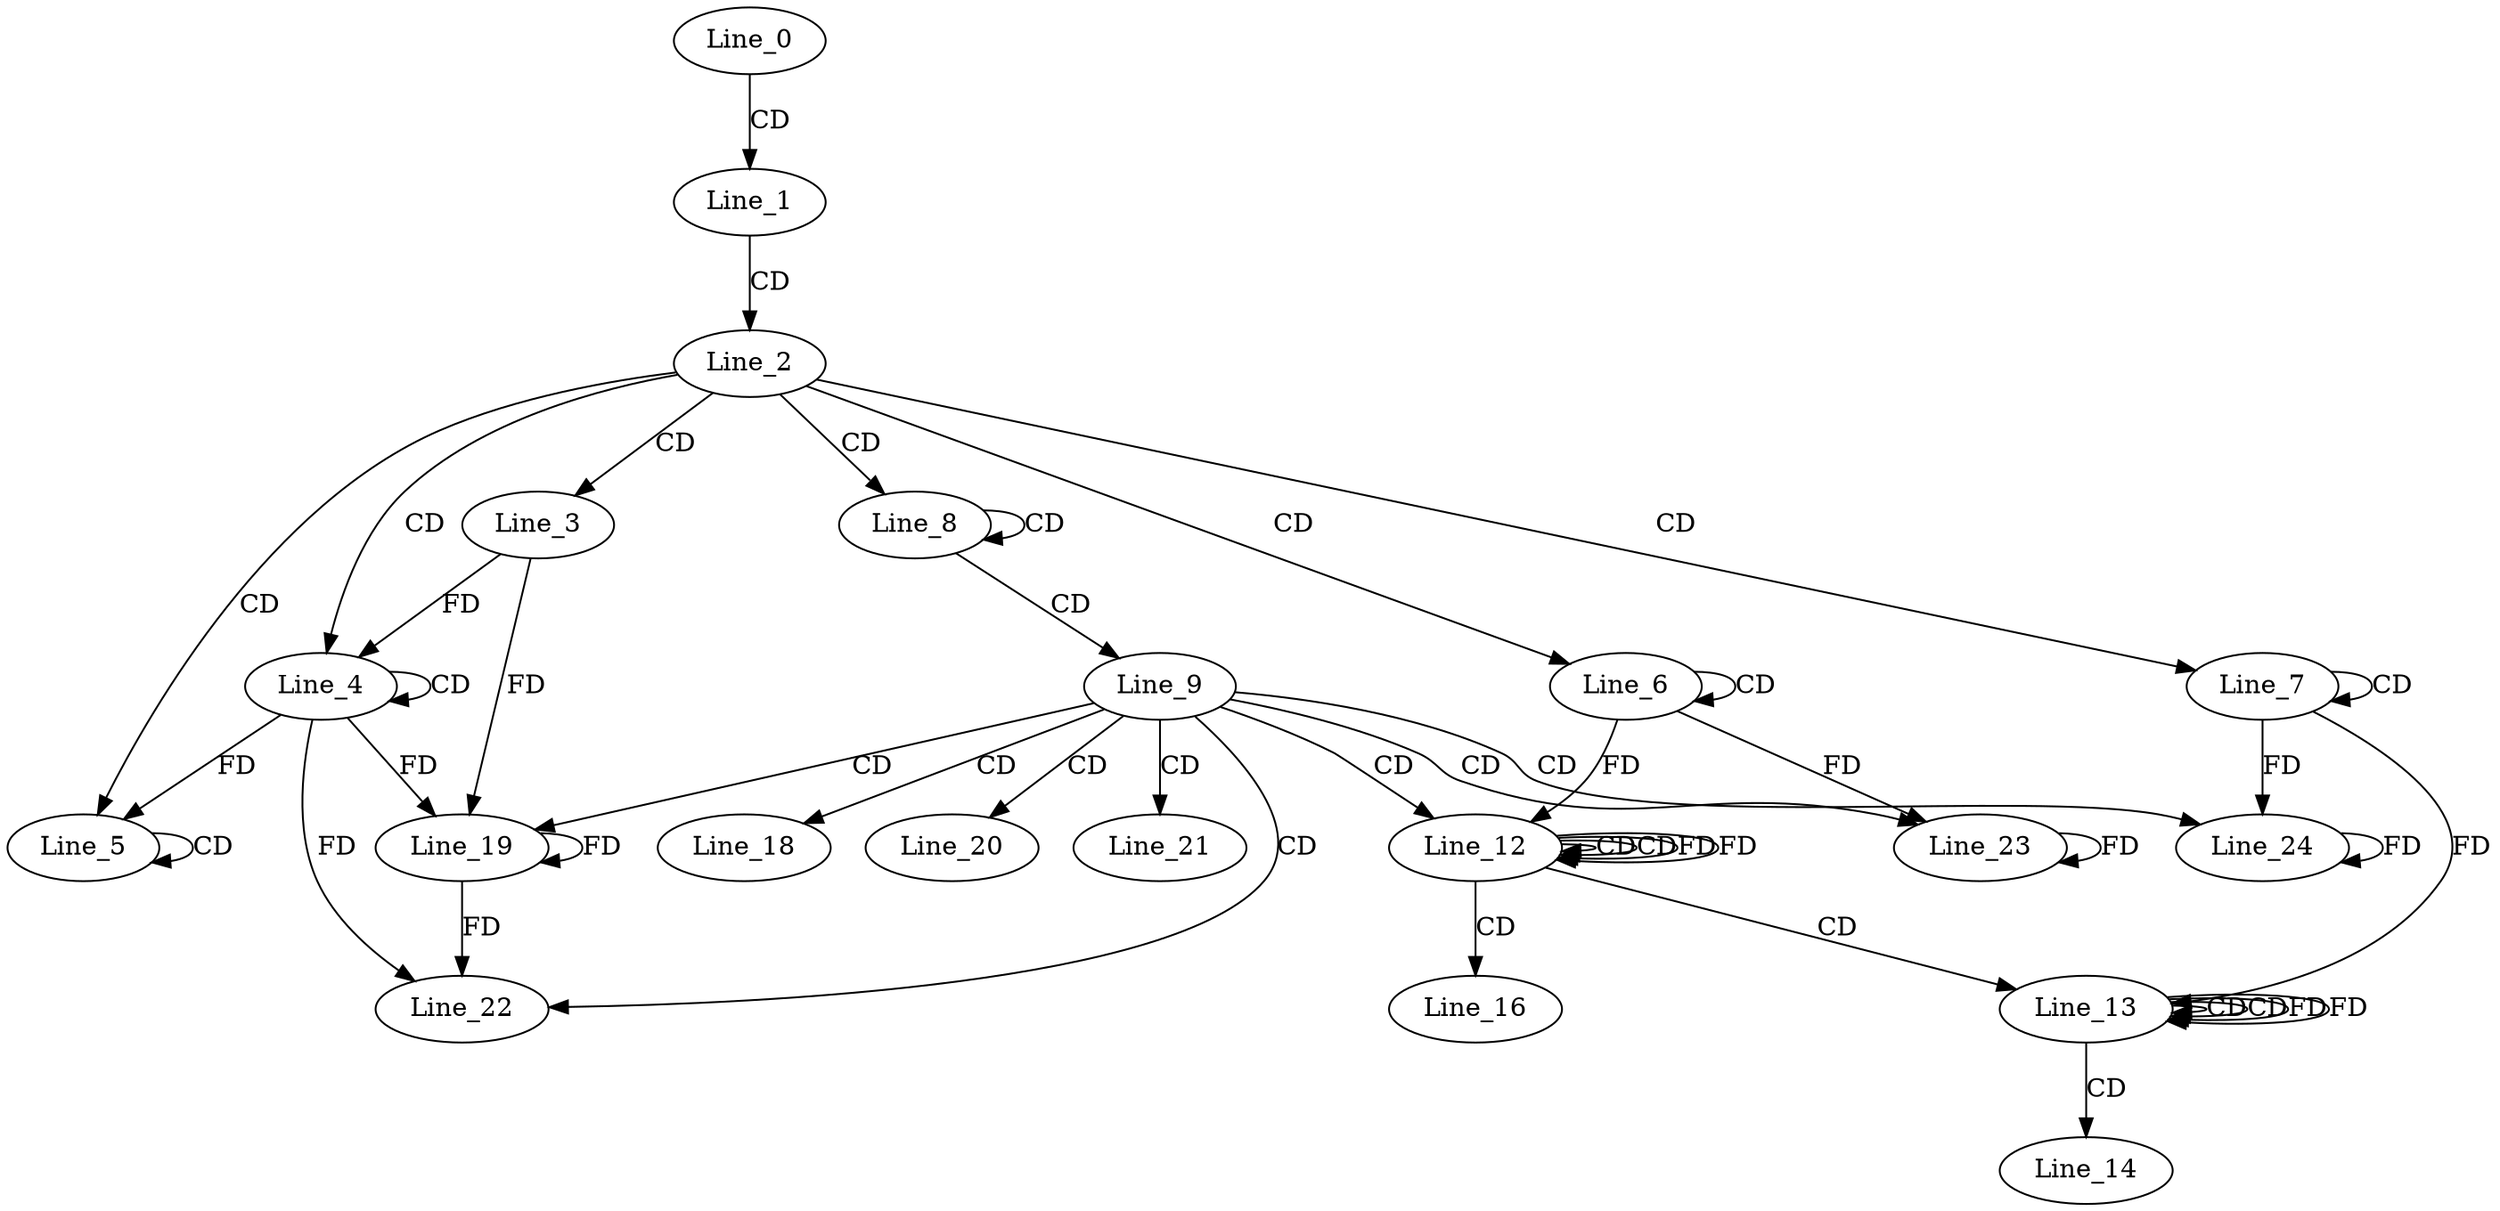 digraph G {
  Line_0;
  Line_1;
  Line_2;
  Line_3;
  Line_4;
  Line_4;
  Line_5;
  Line_5;
  Line_6;
  Line_6;
  Line_7;
  Line_7;
  Line_8;
  Line_9;
  Line_12;
  Line_12;
  Line_12;
  Line_13;
  Line_13;
  Line_13;
  Line_14;
  Line_16;
  Line_18;
  Line_19;
  Line_19;
  Line_20;
  Line_21;
  Line_22;
  Line_23;
  Line_23;
  Line_24;
  Line_24;
  Line_0 -> Line_1 [ label="CD" ];
  Line_1 -> Line_2 [ label="CD" ];
  Line_2 -> Line_3 [ label="CD" ];
  Line_2 -> Line_4 [ label="CD" ];
  Line_4 -> Line_4 [ label="CD" ];
  Line_3 -> Line_4 [ label="FD" ];
  Line_2 -> Line_5 [ label="CD" ];
  Line_5 -> Line_5 [ label="CD" ];
  Line_4 -> Line_5 [ label="FD" ];
  Line_2 -> Line_6 [ label="CD" ];
  Line_6 -> Line_6 [ label="CD" ];
  Line_2 -> Line_7 [ label="CD" ];
  Line_7 -> Line_7 [ label="CD" ];
  Line_2 -> Line_8 [ label="CD" ];
  Line_8 -> Line_8 [ label="CD" ];
  Line_8 -> Line_9 [ label="CD" ];
  Line_9 -> Line_12 [ label="CD" ];
  Line_12 -> Line_12 [ label="CD" ];
  Line_6 -> Line_12 [ label="FD" ];
  Line_12 -> Line_12 [ label="CD" ];
  Line_12 -> Line_12 [ label="FD" ];
  Line_12 -> Line_13 [ label="CD" ];
  Line_13 -> Line_13 [ label="CD" ];
  Line_7 -> Line_13 [ label="FD" ];
  Line_13 -> Line_13 [ label="CD" ];
  Line_13 -> Line_13 [ label="FD" ];
  Line_13 -> Line_14 [ label="CD" ];
  Line_12 -> Line_16 [ label="CD" ];
  Line_9 -> Line_18 [ label="CD" ];
  Line_9 -> Line_19 [ label="CD" ];
  Line_19 -> Line_19 [ label="FD" ];
  Line_4 -> Line_19 [ label="FD" ];
  Line_3 -> Line_19 [ label="FD" ];
  Line_9 -> Line_20 [ label="CD" ];
  Line_9 -> Line_21 [ label="CD" ];
  Line_9 -> Line_22 [ label="CD" ];
  Line_19 -> Line_22 [ label="FD" ];
  Line_4 -> Line_22 [ label="FD" ];
  Line_9 -> Line_23 [ label="CD" ];
  Line_23 -> Line_23 [ label="FD" ];
  Line_6 -> Line_23 [ label="FD" ];
  Line_9 -> Line_24 [ label="CD" ];
  Line_24 -> Line_24 [ label="FD" ];
  Line_7 -> Line_24 [ label="FD" ];
  Line_12 -> Line_12 [ label="FD" ];
  Line_13 -> Line_13 [ label="FD" ];
}
